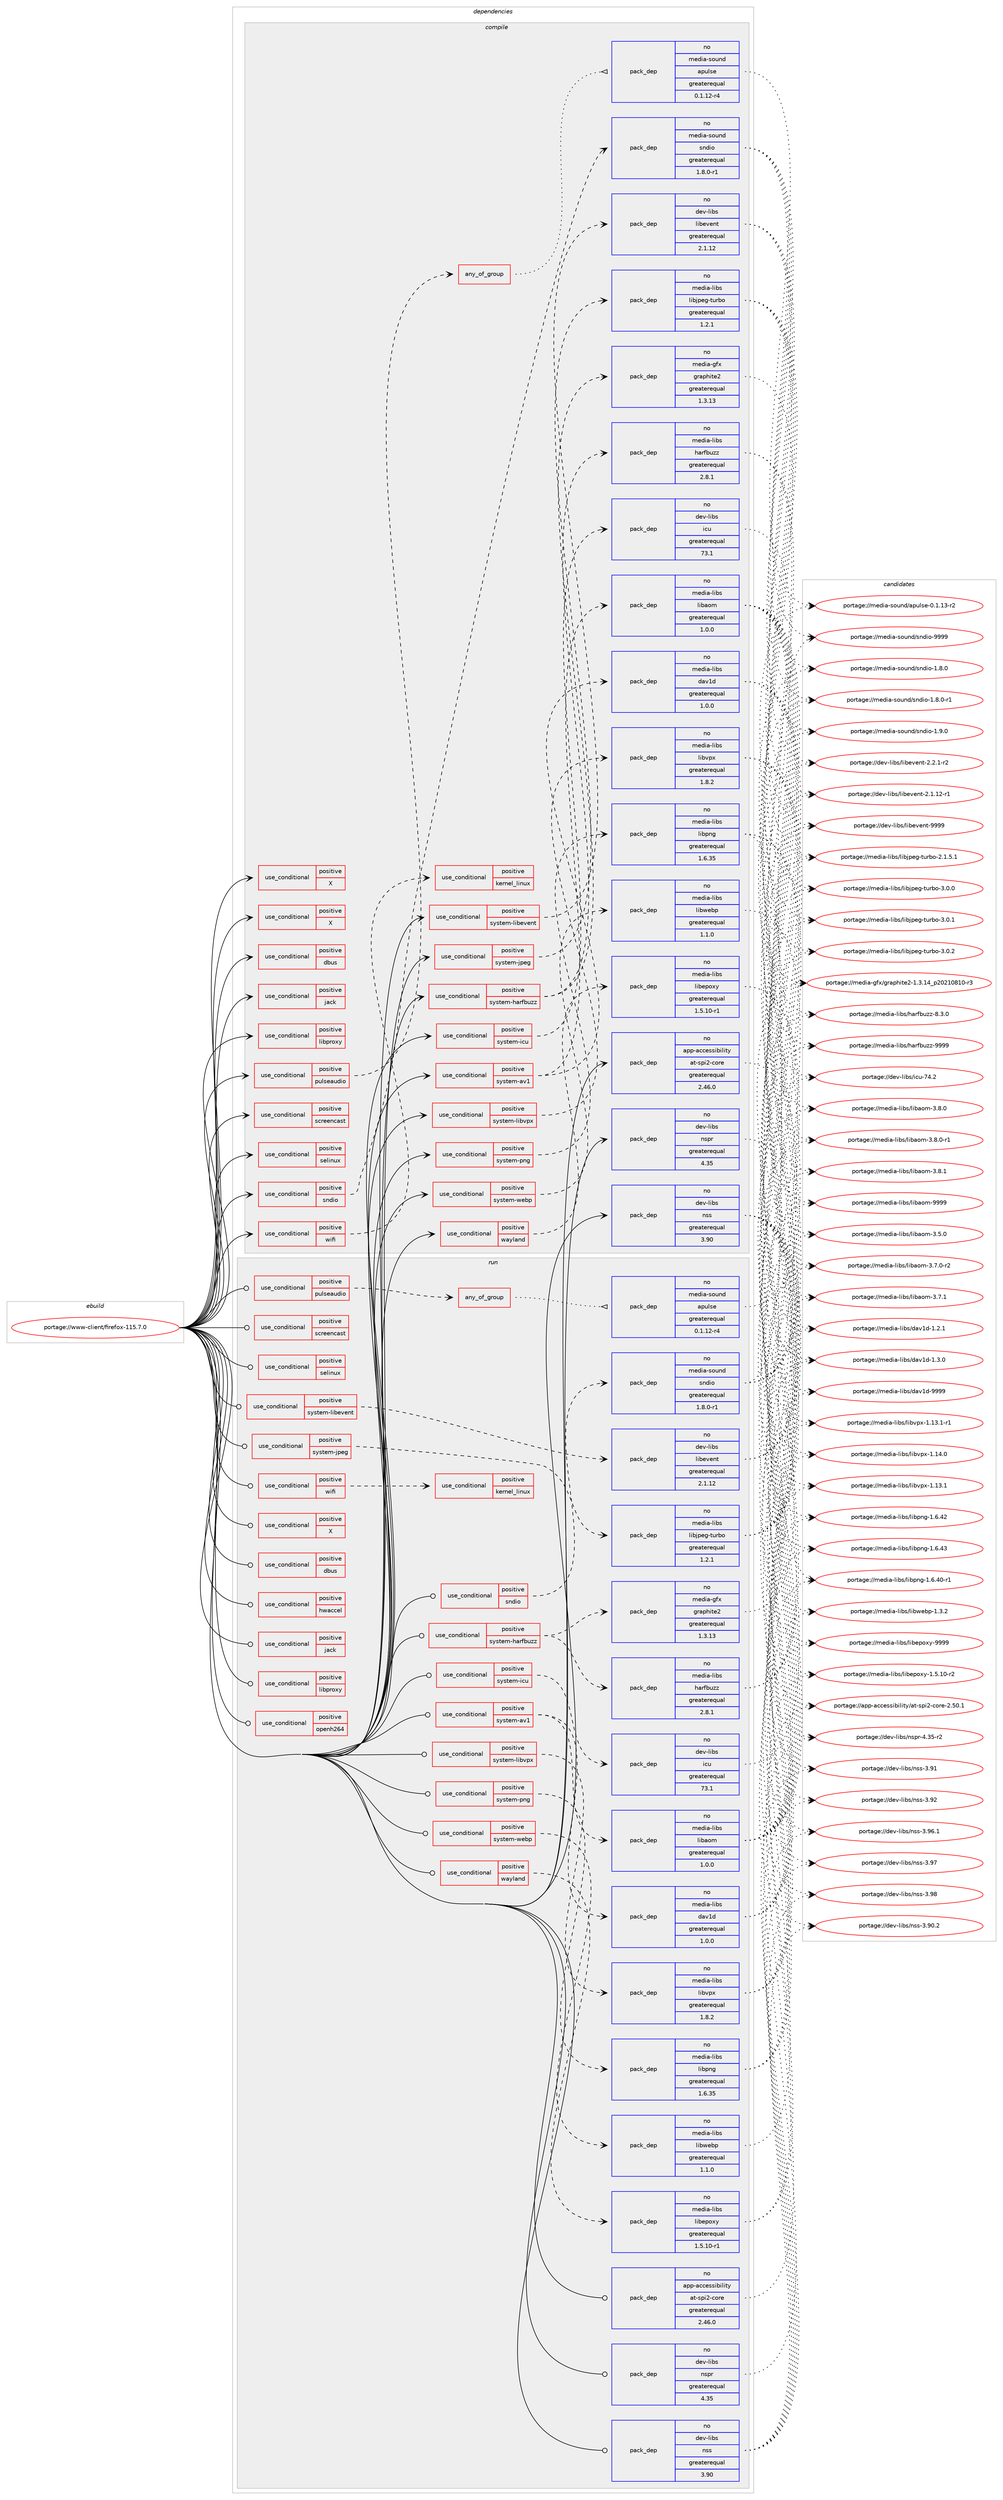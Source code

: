 digraph prolog {

# *************
# Graph options
# *************

newrank=true;
concentrate=true;
compound=true;
graph [rankdir=LR,fontname=Helvetica,fontsize=10,ranksep=1.5];#, ranksep=2.5, nodesep=0.2];
edge  [arrowhead=vee];
node  [fontname=Helvetica,fontsize=10];

# **********
# The ebuild
# **********

subgraph cluster_leftcol {
color=gray;
rank=same;
label=<<i>ebuild</i>>;
id [label="portage://www-client/firefox-115.7.0", color=red, width=4, href="../www-client/firefox-115.7.0.svg"];
}

# ****************
# The dependencies
# ****************

subgraph cluster_midcol {
color=gray;
label=<<i>dependencies</i>>;
subgraph cluster_compile {
fillcolor="#eeeeee";
style=filled;
label=<<i>compile</i>>;
subgraph cond12270 {
dependency17700 [label=<<TABLE BORDER="0" CELLBORDER="1" CELLSPACING="0" CELLPADDING="4"><TR><TD ROWSPAN="3" CELLPADDING="10">use_conditional</TD></TR><TR><TD>positive</TD></TR><TR><TD>X</TD></TR></TABLE>>, shape=none, color=red];
# *** BEGIN UNKNOWN DEPENDENCY TYPE (TODO) ***
# dependency17700 -> package_dependency(portage://www-client/firefox-115.7.0,install,no,virtual,opengl,none,[,,],[],[])
# *** END UNKNOWN DEPENDENCY TYPE (TODO) ***

# *** BEGIN UNKNOWN DEPENDENCY TYPE (TODO) ***
# dependency17700 -> package_dependency(portage://www-client/firefox-115.7.0,install,no,x11-libs,cairo,none,[,,],[],[use(enable(X),none)])
# *** END UNKNOWN DEPENDENCY TYPE (TODO) ***

# *** BEGIN UNKNOWN DEPENDENCY TYPE (TODO) ***
# dependency17700 -> package_dependency(portage://www-client/firefox-115.7.0,install,no,x11-libs,gtk+,none,[,,],[slot(3)],[use(enable(X),none)])
# *** END UNKNOWN DEPENDENCY TYPE (TODO) ***

# *** BEGIN UNKNOWN DEPENDENCY TYPE (TODO) ***
# dependency17700 -> package_dependency(portage://www-client/firefox-115.7.0,install,no,x11-libs,libX11,none,[,,],[],[])
# *** END UNKNOWN DEPENDENCY TYPE (TODO) ***

# *** BEGIN UNKNOWN DEPENDENCY TYPE (TODO) ***
# dependency17700 -> package_dependency(portage://www-client/firefox-115.7.0,install,no,x11-libs,libXcomposite,none,[,,],[],[])
# *** END UNKNOWN DEPENDENCY TYPE (TODO) ***

# *** BEGIN UNKNOWN DEPENDENCY TYPE (TODO) ***
# dependency17700 -> package_dependency(portage://www-client/firefox-115.7.0,install,no,x11-libs,libXdamage,none,[,,],[],[])
# *** END UNKNOWN DEPENDENCY TYPE (TODO) ***

# *** BEGIN UNKNOWN DEPENDENCY TYPE (TODO) ***
# dependency17700 -> package_dependency(portage://www-client/firefox-115.7.0,install,no,x11-libs,libXext,none,[,,],[],[])
# *** END UNKNOWN DEPENDENCY TYPE (TODO) ***

# *** BEGIN UNKNOWN DEPENDENCY TYPE (TODO) ***
# dependency17700 -> package_dependency(portage://www-client/firefox-115.7.0,install,no,x11-libs,libXfixes,none,[,,],[],[])
# *** END UNKNOWN DEPENDENCY TYPE (TODO) ***

# *** BEGIN UNKNOWN DEPENDENCY TYPE (TODO) ***
# dependency17700 -> package_dependency(portage://www-client/firefox-115.7.0,install,no,x11-libs,libxkbcommon,none,[,,],[],[use(enable(X),none)])
# *** END UNKNOWN DEPENDENCY TYPE (TODO) ***

# *** BEGIN UNKNOWN DEPENDENCY TYPE (TODO) ***
# dependency17700 -> package_dependency(portage://www-client/firefox-115.7.0,install,no,x11-libs,libXrandr,none,[,,],[],[])
# *** END UNKNOWN DEPENDENCY TYPE (TODO) ***

# *** BEGIN UNKNOWN DEPENDENCY TYPE (TODO) ***
# dependency17700 -> package_dependency(portage://www-client/firefox-115.7.0,install,no,x11-libs,libXtst,none,[,,],[],[])
# *** END UNKNOWN DEPENDENCY TYPE (TODO) ***

# *** BEGIN UNKNOWN DEPENDENCY TYPE (TODO) ***
# dependency17700 -> package_dependency(portage://www-client/firefox-115.7.0,install,no,x11-libs,libxcb,none,[,,],any_same_slot,[])
# *** END UNKNOWN DEPENDENCY TYPE (TODO) ***

}
id:e -> dependency17700:w [weight=20,style="solid",arrowhead="vee"];
subgraph cond12271 {
dependency17701 [label=<<TABLE BORDER="0" CELLBORDER="1" CELLSPACING="0" CELLPADDING="4"><TR><TD ROWSPAN="3" CELLPADDING="10">use_conditional</TD></TR><TR><TD>positive</TD></TR><TR><TD>X</TD></TR></TABLE>>, shape=none, color=red];
# *** BEGIN UNKNOWN DEPENDENCY TYPE (TODO) ***
# dependency17701 -> package_dependency(portage://www-client/firefox-115.7.0,install,no,x11-base,xorg-proto,none,[,,],[],[])
# *** END UNKNOWN DEPENDENCY TYPE (TODO) ***

# *** BEGIN UNKNOWN DEPENDENCY TYPE (TODO) ***
# dependency17701 -> package_dependency(portage://www-client/firefox-115.7.0,install,no,x11-libs,libICE,none,[,,],[],[])
# *** END UNKNOWN DEPENDENCY TYPE (TODO) ***

# *** BEGIN UNKNOWN DEPENDENCY TYPE (TODO) ***
# dependency17701 -> package_dependency(portage://www-client/firefox-115.7.0,install,no,x11-libs,libSM,none,[,,],[],[])
# *** END UNKNOWN DEPENDENCY TYPE (TODO) ***

}
id:e -> dependency17701:w [weight=20,style="solid",arrowhead="vee"];
subgraph cond12272 {
dependency17702 [label=<<TABLE BORDER="0" CELLBORDER="1" CELLSPACING="0" CELLPADDING="4"><TR><TD ROWSPAN="3" CELLPADDING="10">use_conditional</TD></TR><TR><TD>positive</TD></TR><TR><TD>dbus</TD></TR></TABLE>>, shape=none, color=red];
# *** BEGIN UNKNOWN DEPENDENCY TYPE (TODO) ***
# dependency17702 -> package_dependency(portage://www-client/firefox-115.7.0,install,no,dev-libs,dbus-glib,none,[,,],[],[])
# *** END UNKNOWN DEPENDENCY TYPE (TODO) ***

# *** BEGIN UNKNOWN DEPENDENCY TYPE (TODO) ***
# dependency17702 -> package_dependency(portage://www-client/firefox-115.7.0,install,no,sys-apps,dbus,none,[,,],[],[])
# *** END UNKNOWN DEPENDENCY TYPE (TODO) ***

}
id:e -> dependency17702:w [weight=20,style="solid",arrowhead="vee"];
subgraph cond12273 {
dependency17703 [label=<<TABLE BORDER="0" CELLBORDER="1" CELLSPACING="0" CELLPADDING="4"><TR><TD ROWSPAN="3" CELLPADDING="10">use_conditional</TD></TR><TR><TD>positive</TD></TR><TR><TD>jack</TD></TR></TABLE>>, shape=none, color=red];
# *** BEGIN UNKNOWN DEPENDENCY TYPE (TODO) ***
# dependency17703 -> package_dependency(portage://www-client/firefox-115.7.0,install,no,virtual,jack,none,[,,],[],[])
# *** END UNKNOWN DEPENDENCY TYPE (TODO) ***

}
id:e -> dependency17703:w [weight=20,style="solid",arrowhead="vee"];
subgraph cond12274 {
dependency17704 [label=<<TABLE BORDER="0" CELLBORDER="1" CELLSPACING="0" CELLPADDING="4"><TR><TD ROWSPAN="3" CELLPADDING="10">use_conditional</TD></TR><TR><TD>positive</TD></TR><TR><TD>libproxy</TD></TR></TABLE>>, shape=none, color=red];
# *** BEGIN UNKNOWN DEPENDENCY TYPE (TODO) ***
# dependency17704 -> package_dependency(portage://www-client/firefox-115.7.0,install,no,net-libs,libproxy,none,[,,],[],[])
# *** END UNKNOWN DEPENDENCY TYPE (TODO) ***

}
id:e -> dependency17704:w [weight=20,style="solid",arrowhead="vee"];
subgraph cond12275 {
dependency17705 [label=<<TABLE BORDER="0" CELLBORDER="1" CELLSPACING="0" CELLPADDING="4"><TR><TD ROWSPAN="3" CELLPADDING="10">use_conditional</TD></TR><TR><TD>positive</TD></TR><TR><TD>pulseaudio</TD></TR></TABLE>>, shape=none, color=red];
subgraph any228 {
dependency17706 [label=<<TABLE BORDER="0" CELLBORDER="1" CELLSPACING="0" CELLPADDING="4"><TR><TD CELLPADDING="10">any_of_group</TD></TR></TABLE>>, shape=none, color=red];# *** BEGIN UNKNOWN DEPENDENCY TYPE (TODO) ***
# dependency17706 -> package_dependency(portage://www-client/firefox-115.7.0,install,no,media-libs,libpulse,none,[,,],[],[])
# *** END UNKNOWN DEPENDENCY TYPE (TODO) ***

subgraph pack5195 {
dependency17707 [label=<<TABLE BORDER="0" CELLBORDER="1" CELLSPACING="0" CELLPADDING="4" WIDTH="220"><TR><TD ROWSPAN="6" CELLPADDING="30">pack_dep</TD></TR><TR><TD WIDTH="110">no</TD></TR><TR><TD>media-sound</TD></TR><TR><TD>apulse</TD></TR><TR><TD>greaterequal</TD></TR><TR><TD>0.1.12-r4</TD></TR></TABLE>>, shape=none, color=blue];
}
dependency17706:e -> dependency17707:w [weight=20,style="dotted",arrowhead="oinv"];
}
dependency17705:e -> dependency17706:w [weight=20,style="dashed",arrowhead="vee"];
}
id:e -> dependency17705:w [weight=20,style="solid",arrowhead="vee"];
subgraph cond12276 {
dependency17708 [label=<<TABLE BORDER="0" CELLBORDER="1" CELLSPACING="0" CELLPADDING="4"><TR><TD ROWSPAN="3" CELLPADDING="10">use_conditional</TD></TR><TR><TD>positive</TD></TR><TR><TD>screencast</TD></TR></TABLE>>, shape=none, color=red];
# *** BEGIN UNKNOWN DEPENDENCY TYPE (TODO) ***
# dependency17708 -> package_dependency(portage://www-client/firefox-115.7.0,install,no,media-video,pipewire,none,[,,],any_same_slot,[])
# *** END UNKNOWN DEPENDENCY TYPE (TODO) ***

}
id:e -> dependency17708:w [weight=20,style="solid",arrowhead="vee"];
subgraph cond12277 {
dependency17709 [label=<<TABLE BORDER="0" CELLBORDER="1" CELLSPACING="0" CELLPADDING="4"><TR><TD ROWSPAN="3" CELLPADDING="10">use_conditional</TD></TR><TR><TD>positive</TD></TR><TR><TD>selinux</TD></TR></TABLE>>, shape=none, color=red];
# *** BEGIN UNKNOWN DEPENDENCY TYPE (TODO) ***
# dependency17709 -> package_dependency(portage://www-client/firefox-115.7.0,install,no,sec-policy,selinux-mozilla,none,[,,],[],[])
# *** END UNKNOWN DEPENDENCY TYPE (TODO) ***

}
id:e -> dependency17709:w [weight=20,style="solid",arrowhead="vee"];
subgraph cond12278 {
dependency17710 [label=<<TABLE BORDER="0" CELLBORDER="1" CELLSPACING="0" CELLPADDING="4"><TR><TD ROWSPAN="3" CELLPADDING="10">use_conditional</TD></TR><TR><TD>positive</TD></TR><TR><TD>sndio</TD></TR></TABLE>>, shape=none, color=red];
subgraph pack5196 {
dependency17711 [label=<<TABLE BORDER="0" CELLBORDER="1" CELLSPACING="0" CELLPADDING="4" WIDTH="220"><TR><TD ROWSPAN="6" CELLPADDING="30">pack_dep</TD></TR><TR><TD WIDTH="110">no</TD></TR><TR><TD>media-sound</TD></TR><TR><TD>sndio</TD></TR><TR><TD>greaterequal</TD></TR><TR><TD>1.8.0-r1</TD></TR></TABLE>>, shape=none, color=blue];
}
dependency17710:e -> dependency17711:w [weight=20,style="dashed",arrowhead="vee"];
}
id:e -> dependency17710:w [weight=20,style="solid",arrowhead="vee"];
subgraph cond12279 {
dependency17712 [label=<<TABLE BORDER="0" CELLBORDER="1" CELLSPACING="0" CELLPADDING="4"><TR><TD ROWSPAN="3" CELLPADDING="10">use_conditional</TD></TR><TR><TD>positive</TD></TR><TR><TD>system-av1</TD></TR></TABLE>>, shape=none, color=red];
subgraph pack5197 {
dependency17713 [label=<<TABLE BORDER="0" CELLBORDER="1" CELLSPACING="0" CELLPADDING="4" WIDTH="220"><TR><TD ROWSPAN="6" CELLPADDING="30">pack_dep</TD></TR><TR><TD WIDTH="110">no</TD></TR><TR><TD>media-libs</TD></TR><TR><TD>dav1d</TD></TR><TR><TD>greaterequal</TD></TR><TR><TD>1.0.0</TD></TR></TABLE>>, shape=none, color=blue];
}
dependency17712:e -> dependency17713:w [weight=20,style="dashed",arrowhead="vee"];
subgraph pack5198 {
dependency17714 [label=<<TABLE BORDER="0" CELLBORDER="1" CELLSPACING="0" CELLPADDING="4" WIDTH="220"><TR><TD ROWSPAN="6" CELLPADDING="30">pack_dep</TD></TR><TR><TD WIDTH="110">no</TD></TR><TR><TD>media-libs</TD></TR><TR><TD>libaom</TD></TR><TR><TD>greaterequal</TD></TR><TR><TD>1.0.0</TD></TR></TABLE>>, shape=none, color=blue];
}
dependency17712:e -> dependency17714:w [weight=20,style="dashed",arrowhead="vee"];
}
id:e -> dependency17712:w [weight=20,style="solid",arrowhead="vee"];
subgraph cond12280 {
dependency17715 [label=<<TABLE BORDER="0" CELLBORDER="1" CELLSPACING="0" CELLPADDING="4"><TR><TD ROWSPAN="3" CELLPADDING="10">use_conditional</TD></TR><TR><TD>positive</TD></TR><TR><TD>system-harfbuzz</TD></TR></TABLE>>, shape=none, color=red];
subgraph pack5199 {
dependency17716 [label=<<TABLE BORDER="0" CELLBORDER="1" CELLSPACING="0" CELLPADDING="4" WIDTH="220"><TR><TD ROWSPAN="6" CELLPADDING="30">pack_dep</TD></TR><TR><TD WIDTH="110">no</TD></TR><TR><TD>media-gfx</TD></TR><TR><TD>graphite2</TD></TR><TR><TD>greaterequal</TD></TR><TR><TD>1.3.13</TD></TR></TABLE>>, shape=none, color=blue];
}
dependency17715:e -> dependency17716:w [weight=20,style="dashed",arrowhead="vee"];
subgraph pack5200 {
dependency17717 [label=<<TABLE BORDER="0" CELLBORDER="1" CELLSPACING="0" CELLPADDING="4" WIDTH="220"><TR><TD ROWSPAN="6" CELLPADDING="30">pack_dep</TD></TR><TR><TD WIDTH="110">no</TD></TR><TR><TD>media-libs</TD></TR><TR><TD>harfbuzz</TD></TR><TR><TD>greaterequal</TD></TR><TR><TD>2.8.1</TD></TR></TABLE>>, shape=none, color=blue];
}
dependency17715:e -> dependency17717:w [weight=20,style="dashed",arrowhead="vee"];
}
id:e -> dependency17715:w [weight=20,style="solid",arrowhead="vee"];
subgraph cond12281 {
dependency17718 [label=<<TABLE BORDER="0" CELLBORDER="1" CELLSPACING="0" CELLPADDING="4"><TR><TD ROWSPAN="3" CELLPADDING="10">use_conditional</TD></TR><TR><TD>positive</TD></TR><TR><TD>system-icu</TD></TR></TABLE>>, shape=none, color=red];
subgraph pack5201 {
dependency17719 [label=<<TABLE BORDER="0" CELLBORDER="1" CELLSPACING="0" CELLPADDING="4" WIDTH="220"><TR><TD ROWSPAN="6" CELLPADDING="30">pack_dep</TD></TR><TR><TD WIDTH="110">no</TD></TR><TR><TD>dev-libs</TD></TR><TR><TD>icu</TD></TR><TR><TD>greaterequal</TD></TR><TR><TD>73.1</TD></TR></TABLE>>, shape=none, color=blue];
}
dependency17718:e -> dependency17719:w [weight=20,style="dashed",arrowhead="vee"];
}
id:e -> dependency17718:w [weight=20,style="solid",arrowhead="vee"];
subgraph cond12282 {
dependency17720 [label=<<TABLE BORDER="0" CELLBORDER="1" CELLSPACING="0" CELLPADDING="4"><TR><TD ROWSPAN="3" CELLPADDING="10">use_conditional</TD></TR><TR><TD>positive</TD></TR><TR><TD>system-jpeg</TD></TR></TABLE>>, shape=none, color=red];
subgraph pack5202 {
dependency17721 [label=<<TABLE BORDER="0" CELLBORDER="1" CELLSPACING="0" CELLPADDING="4" WIDTH="220"><TR><TD ROWSPAN="6" CELLPADDING="30">pack_dep</TD></TR><TR><TD WIDTH="110">no</TD></TR><TR><TD>media-libs</TD></TR><TR><TD>libjpeg-turbo</TD></TR><TR><TD>greaterequal</TD></TR><TR><TD>1.2.1</TD></TR></TABLE>>, shape=none, color=blue];
}
dependency17720:e -> dependency17721:w [weight=20,style="dashed",arrowhead="vee"];
}
id:e -> dependency17720:w [weight=20,style="solid",arrowhead="vee"];
subgraph cond12283 {
dependency17722 [label=<<TABLE BORDER="0" CELLBORDER="1" CELLSPACING="0" CELLPADDING="4"><TR><TD ROWSPAN="3" CELLPADDING="10">use_conditional</TD></TR><TR><TD>positive</TD></TR><TR><TD>system-libevent</TD></TR></TABLE>>, shape=none, color=red];
subgraph pack5203 {
dependency17723 [label=<<TABLE BORDER="0" CELLBORDER="1" CELLSPACING="0" CELLPADDING="4" WIDTH="220"><TR><TD ROWSPAN="6" CELLPADDING="30">pack_dep</TD></TR><TR><TD WIDTH="110">no</TD></TR><TR><TD>dev-libs</TD></TR><TR><TD>libevent</TD></TR><TR><TD>greaterequal</TD></TR><TR><TD>2.1.12</TD></TR></TABLE>>, shape=none, color=blue];
}
dependency17722:e -> dependency17723:w [weight=20,style="dashed",arrowhead="vee"];
}
id:e -> dependency17722:w [weight=20,style="solid",arrowhead="vee"];
subgraph cond12284 {
dependency17724 [label=<<TABLE BORDER="0" CELLBORDER="1" CELLSPACING="0" CELLPADDING="4"><TR><TD ROWSPAN="3" CELLPADDING="10">use_conditional</TD></TR><TR><TD>positive</TD></TR><TR><TD>system-libvpx</TD></TR></TABLE>>, shape=none, color=red];
subgraph pack5204 {
dependency17725 [label=<<TABLE BORDER="0" CELLBORDER="1" CELLSPACING="0" CELLPADDING="4" WIDTH="220"><TR><TD ROWSPAN="6" CELLPADDING="30">pack_dep</TD></TR><TR><TD WIDTH="110">no</TD></TR><TR><TD>media-libs</TD></TR><TR><TD>libvpx</TD></TR><TR><TD>greaterequal</TD></TR><TR><TD>1.8.2</TD></TR></TABLE>>, shape=none, color=blue];
}
dependency17724:e -> dependency17725:w [weight=20,style="dashed",arrowhead="vee"];
}
id:e -> dependency17724:w [weight=20,style="solid",arrowhead="vee"];
subgraph cond12285 {
dependency17726 [label=<<TABLE BORDER="0" CELLBORDER="1" CELLSPACING="0" CELLPADDING="4"><TR><TD ROWSPAN="3" CELLPADDING="10">use_conditional</TD></TR><TR><TD>positive</TD></TR><TR><TD>system-png</TD></TR></TABLE>>, shape=none, color=red];
subgraph pack5205 {
dependency17727 [label=<<TABLE BORDER="0" CELLBORDER="1" CELLSPACING="0" CELLPADDING="4" WIDTH="220"><TR><TD ROWSPAN="6" CELLPADDING="30">pack_dep</TD></TR><TR><TD WIDTH="110">no</TD></TR><TR><TD>media-libs</TD></TR><TR><TD>libpng</TD></TR><TR><TD>greaterequal</TD></TR><TR><TD>1.6.35</TD></TR></TABLE>>, shape=none, color=blue];
}
dependency17726:e -> dependency17727:w [weight=20,style="dashed",arrowhead="vee"];
}
id:e -> dependency17726:w [weight=20,style="solid",arrowhead="vee"];
subgraph cond12286 {
dependency17728 [label=<<TABLE BORDER="0" CELLBORDER="1" CELLSPACING="0" CELLPADDING="4"><TR><TD ROWSPAN="3" CELLPADDING="10">use_conditional</TD></TR><TR><TD>positive</TD></TR><TR><TD>system-webp</TD></TR></TABLE>>, shape=none, color=red];
subgraph pack5206 {
dependency17729 [label=<<TABLE BORDER="0" CELLBORDER="1" CELLSPACING="0" CELLPADDING="4" WIDTH="220"><TR><TD ROWSPAN="6" CELLPADDING="30">pack_dep</TD></TR><TR><TD WIDTH="110">no</TD></TR><TR><TD>media-libs</TD></TR><TR><TD>libwebp</TD></TR><TR><TD>greaterequal</TD></TR><TR><TD>1.1.0</TD></TR></TABLE>>, shape=none, color=blue];
}
dependency17728:e -> dependency17729:w [weight=20,style="dashed",arrowhead="vee"];
}
id:e -> dependency17728:w [weight=20,style="solid",arrowhead="vee"];
subgraph cond12287 {
dependency17730 [label=<<TABLE BORDER="0" CELLBORDER="1" CELLSPACING="0" CELLPADDING="4"><TR><TD ROWSPAN="3" CELLPADDING="10">use_conditional</TD></TR><TR><TD>positive</TD></TR><TR><TD>wayland</TD></TR></TABLE>>, shape=none, color=red];
subgraph pack5207 {
dependency17731 [label=<<TABLE BORDER="0" CELLBORDER="1" CELLSPACING="0" CELLPADDING="4" WIDTH="220"><TR><TD ROWSPAN="6" CELLPADDING="30">pack_dep</TD></TR><TR><TD WIDTH="110">no</TD></TR><TR><TD>media-libs</TD></TR><TR><TD>libepoxy</TD></TR><TR><TD>greaterequal</TD></TR><TR><TD>1.5.10-r1</TD></TR></TABLE>>, shape=none, color=blue];
}
dependency17730:e -> dependency17731:w [weight=20,style="dashed",arrowhead="vee"];
# *** BEGIN UNKNOWN DEPENDENCY TYPE (TODO) ***
# dependency17730 -> package_dependency(portage://www-client/firefox-115.7.0,install,no,x11-libs,gtk+,none,[,,],[slot(3)],[use(enable(wayland),none)])
# *** END UNKNOWN DEPENDENCY TYPE (TODO) ***

# *** BEGIN UNKNOWN DEPENDENCY TYPE (TODO) ***
# dependency17730 -> package_dependency(portage://www-client/firefox-115.7.0,install,no,x11-libs,libxkbcommon,none,[,,],[],[use(enable(wayland),none)])
# *** END UNKNOWN DEPENDENCY TYPE (TODO) ***

}
id:e -> dependency17730:w [weight=20,style="solid",arrowhead="vee"];
subgraph cond12288 {
dependency17732 [label=<<TABLE BORDER="0" CELLBORDER="1" CELLSPACING="0" CELLPADDING="4"><TR><TD ROWSPAN="3" CELLPADDING="10">use_conditional</TD></TR><TR><TD>positive</TD></TR><TR><TD>wifi</TD></TR></TABLE>>, shape=none, color=red];
subgraph cond12289 {
dependency17733 [label=<<TABLE BORDER="0" CELLBORDER="1" CELLSPACING="0" CELLPADDING="4"><TR><TD ROWSPAN="3" CELLPADDING="10">use_conditional</TD></TR><TR><TD>positive</TD></TR><TR><TD>kernel_linux</TD></TR></TABLE>>, shape=none, color=red];
# *** BEGIN UNKNOWN DEPENDENCY TYPE (TODO) ***
# dependency17733 -> package_dependency(portage://www-client/firefox-115.7.0,install,no,dev-libs,dbus-glib,none,[,,],[],[])
# *** END UNKNOWN DEPENDENCY TYPE (TODO) ***

# *** BEGIN UNKNOWN DEPENDENCY TYPE (TODO) ***
# dependency17733 -> package_dependency(portage://www-client/firefox-115.7.0,install,no,net-misc,networkmanager,none,[,,],[],[])
# *** END UNKNOWN DEPENDENCY TYPE (TODO) ***

# *** BEGIN UNKNOWN DEPENDENCY TYPE (TODO) ***
# dependency17733 -> package_dependency(portage://www-client/firefox-115.7.0,install,no,sys-apps,dbus,none,[,,],[],[])
# *** END UNKNOWN DEPENDENCY TYPE (TODO) ***

}
dependency17732:e -> dependency17733:w [weight=20,style="dashed",arrowhead="vee"];
}
id:e -> dependency17732:w [weight=20,style="solid",arrowhead="vee"];
subgraph pack5208 {
dependency17734 [label=<<TABLE BORDER="0" CELLBORDER="1" CELLSPACING="0" CELLPADDING="4" WIDTH="220"><TR><TD ROWSPAN="6" CELLPADDING="30">pack_dep</TD></TR><TR><TD WIDTH="110">no</TD></TR><TR><TD>app-accessibility</TD></TR><TR><TD>at-spi2-core</TD></TR><TR><TD>greaterequal</TD></TR><TR><TD>2.46.0</TD></TR></TABLE>>, shape=none, color=blue];
}
id:e -> dependency17734:w [weight=20,style="solid",arrowhead="vee"];
# *** BEGIN UNKNOWN DEPENDENCY TYPE (TODO) ***
# id -> package_dependency(portage://www-client/firefox-115.7.0,install,no,dev-libs,expat,none,[,,],[],[])
# *** END UNKNOWN DEPENDENCY TYPE (TODO) ***

# *** BEGIN UNKNOWN DEPENDENCY TYPE (TODO) ***
# id -> package_dependency(portage://www-client/firefox-115.7.0,install,no,dev-libs,glib,none,[,,],[slot(2)],[])
# *** END UNKNOWN DEPENDENCY TYPE (TODO) ***

# *** BEGIN UNKNOWN DEPENDENCY TYPE (TODO) ***
# id -> package_dependency(portage://www-client/firefox-115.7.0,install,no,dev-libs,libffi,none,[,,],any_same_slot,[])
# *** END UNKNOWN DEPENDENCY TYPE (TODO) ***

subgraph pack5209 {
dependency17735 [label=<<TABLE BORDER="0" CELLBORDER="1" CELLSPACING="0" CELLPADDING="4" WIDTH="220"><TR><TD ROWSPAN="6" CELLPADDING="30">pack_dep</TD></TR><TR><TD WIDTH="110">no</TD></TR><TR><TD>dev-libs</TD></TR><TR><TD>nspr</TD></TR><TR><TD>greaterequal</TD></TR><TR><TD>4.35</TD></TR></TABLE>>, shape=none, color=blue];
}
id:e -> dependency17735:w [weight=20,style="solid",arrowhead="vee"];
subgraph pack5210 {
dependency17736 [label=<<TABLE BORDER="0" CELLBORDER="1" CELLSPACING="0" CELLPADDING="4" WIDTH="220"><TR><TD ROWSPAN="6" CELLPADDING="30">pack_dep</TD></TR><TR><TD WIDTH="110">no</TD></TR><TR><TD>dev-libs</TD></TR><TR><TD>nss</TD></TR><TR><TD>greaterequal</TD></TR><TR><TD>3.90</TD></TR></TABLE>>, shape=none, color=blue];
}
id:e -> dependency17736:w [weight=20,style="solid",arrowhead="vee"];
# *** BEGIN UNKNOWN DEPENDENCY TYPE (TODO) ***
# id -> package_dependency(portage://www-client/firefox-115.7.0,install,no,media-libs,alsa-lib,none,[,,],[],[])
# *** END UNKNOWN DEPENDENCY TYPE (TODO) ***

# *** BEGIN UNKNOWN DEPENDENCY TYPE (TODO) ***
# id -> package_dependency(portage://www-client/firefox-115.7.0,install,no,media-libs,fontconfig,none,[,,],[],[])
# *** END UNKNOWN DEPENDENCY TYPE (TODO) ***

# *** BEGIN UNKNOWN DEPENDENCY TYPE (TODO) ***
# id -> package_dependency(portage://www-client/firefox-115.7.0,install,no,media-libs,freetype,none,[,,],[],[])
# *** END UNKNOWN DEPENDENCY TYPE (TODO) ***

# *** BEGIN UNKNOWN DEPENDENCY TYPE (TODO) ***
# id -> package_dependency(portage://www-client/firefox-115.7.0,install,no,media-libs,mesa,none,[,,],[],[])
# *** END UNKNOWN DEPENDENCY TYPE (TODO) ***

# *** BEGIN UNKNOWN DEPENDENCY TYPE (TODO) ***
# id -> package_dependency(portage://www-client/firefox-115.7.0,install,no,media-video,ffmpeg,none,[,,],[],[])
# *** END UNKNOWN DEPENDENCY TYPE (TODO) ***

# *** BEGIN UNKNOWN DEPENDENCY TYPE (TODO) ***
# id -> package_dependency(portage://www-client/firefox-115.7.0,install,no,sys-libs,zlib,none,[,,],[],[])
# *** END UNKNOWN DEPENDENCY TYPE (TODO) ***

# *** BEGIN UNKNOWN DEPENDENCY TYPE (TODO) ***
# id -> package_dependency(portage://www-client/firefox-115.7.0,install,no,virtual,freedesktop-icon-theme,none,[,,],[],[])
# *** END UNKNOWN DEPENDENCY TYPE (TODO) ***

# *** BEGIN UNKNOWN DEPENDENCY TYPE (TODO) ***
# id -> package_dependency(portage://www-client/firefox-115.7.0,install,no,x11-libs,cairo,none,[,,],[],[])
# *** END UNKNOWN DEPENDENCY TYPE (TODO) ***

# *** BEGIN UNKNOWN DEPENDENCY TYPE (TODO) ***
# id -> package_dependency(portage://www-client/firefox-115.7.0,install,no,x11-libs,gdk-pixbuf,none,[,,],[],[])
# *** END UNKNOWN DEPENDENCY TYPE (TODO) ***

# *** BEGIN UNKNOWN DEPENDENCY TYPE (TODO) ***
# id -> package_dependency(portage://www-client/firefox-115.7.0,install,no,x11-libs,pango,none,[,,],[],[])
# *** END UNKNOWN DEPENDENCY TYPE (TODO) ***

# *** BEGIN UNKNOWN DEPENDENCY TYPE (TODO) ***
# id -> package_dependency(portage://www-client/firefox-115.7.0,install,no,x11-libs,pixman,none,[,,],[],[])
# *** END UNKNOWN DEPENDENCY TYPE (TODO) ***

# *** BEGIN UNKNOWN DEPENDENCY TYPE (TODO) ***
# id -> package_dependency(portage://www-client/firefox-115.7.0,install,strong,sys-devel,llvm,none,[,,],[slot(0)],[])
# *** END UNKNOWN DEPENDENCY TYPE (TODO) ***

# *** BEGIN UNKNOWN DEPENDENCY TYPE (TODO) ***
# id -> package_dependency(portage://www-client/firefox-115.7.0,install,weak,www-client,firefox,none,[,,],[slot(0)],[])
# *** END UNKNOWN DEPENDENCY TYPE (TODO) ***

# *** BEGIN UNKNOWN DEPENDENCY TYPE (TODO) ***
# id -> package_dependency(portage://www-client/firefox-115.7.0,install,weak,www-client,firefox,none,[,,],[slot(rapid)],[])
# *** END UNKNOWN DEPENDENCY TYPE (TODO) ***

}
subgraph cluster_compileandrun {
fillcolor="#eeeeee";
style=filled;
label=<<i>compile and run</i>>;
}
subgraph cluster_run {
fillcolor="#eeeeee";
style=filled;
label=<<i>run</i>>;
subgraph cond12290 {
dependency17737 [label=<<TABLE BORDER="0" CELLBORDER="1" CELLSPACING="0" CELLPADDING="4"><TR><TD ROWSPAN="3" CELLPADDING="10">use_conditional</TD></TR><TR><TD>positive</TD></TR><TR><TD>X</TD></TR></TABLE>>, shape=none, color=red];
# *** BEGIN UNKNOWN DEPENDENCY TYPE (TODO) ***
# dependency17737 -> package_dependency(portage://www-client/firefox-115.7.0,run,no,virtual,opengl,none,[,,],[],[])
# *** END UNKNOWN DEPENDENCY TYPE (TODO) ***

# *** BEGIN UNKNOWN DEPENDENCY TYPE (TODO) ***
# dependency17737 -> package_dependency(portage://www-client/firefox-115.7.0,run,no,x11-libs,cairo,none,[,,],[],[use(enable(X),none)])
# *** END UNKNOWN DEPENDENCY TYPE (TODO) ***

# *** BEGIN UNKNOWN DEPENDENCY TYPE (TODO) ***
# dependency17737 -> package_dependency(portage://www-client/firefox-115.7.0,run,no,x11-libs,gtk+,none,[,,],[slot(3)],[use(enable(X),none)])
# *** END UNKNOWN DEPENDENCY TYPE (TODO) ***

# *** BEGIN UNKNOWN DEPENDENCY TYPE (TODO) ***
# dependency17737 -> package_dependency(portage://www-client/firefox-115.7.0,run,no,x11-libs,libX11,none,[,,],[],[])
# *** END UNKNOWN DEPENDENCY TYPE (TODO) ***

# *** BEGIN UNKNOWN DEPENDENCY TYPE (TODO) ***
# dependency17737 -> package_dependency(portage://www-client/firefox-115.7.0,run,no,x11-libs,libXcomposite,none,[,,],[],[])
# *** END UNKNOWN DEPENDENCY TYPE (TODO) ***

# *** BEGIN UNKNOWN DEPENDENCY TYPE (TODO) ***
# dependency17737 -> package_dependency(portage://www-client/firefox-115.7.0,run,no,x11-libs,libXdamage,none,[,,],[],[])
# *** END UNKNOWN DEPENDENCY TYPE (TODO) ***

# *** BEGIN UNKNOWN DEPENDENCY TYPE (TODO) ***
# dependency17737 -> package_dependency(portage://www-client/firefox-115.7.0,run,no,x11-libs,libXext,none,[,,],[],[])
# *** END UNKNOWN DEPENDENCY TYPE (TODO) ***

# *** BEGIN UNKNOWN DEPENDENCY TYPE (TODO) ***
# dependency17737 -> package_dependency(portage://www-client/firefox-115.7.0,run,no,x11-libs,libXfixes,none,[,,],[],[])
# *** END UNKNOWN DEPENDENCY TYPE (TODO) ***

# *** BEGIN UNKNOWN DEPENDENCY TYPE (TODO) ***
# dependency17737 -> package_dependency(portage://www-client/firefox-115.7.0,run,no,x11-libs,libxkbcommon,none,[,,],[],[use(enable(X),none)])
# *** END UNKNOWN DEPENDENCY TYPE (TODO) ***

# *** BEGIN UNKNOWN DEPENDENCY TYPE (TODO) ***
# dependency17737 -> package_dependency(portage://www-client/firefox-115.7.0,run,no,x11-libs,libXrandr,none,[,,],[],[])
# *** END UNKNOWN DEPENDENCY TYPE (TODO) ***

# *** BEGIN UNKNOWN DEPENDENCY TYPE (TODO) ***
# dependency17737 -> package_dependency(portage://www-client/firefox-115.7.0,run,no,x11-libs,libXtst,none,[,,],[],[])
# *** END UNKNOWN DEPENDENCY TYPE (TODO) ***

# *** BEGIN UNKNOWN DEPENDENCY TYPE (TODO) ***
# dependency17737 -> package_dependency(portage://www-client/firefox-115.7.0,run,no,x11-libs,libxcb,none,[,,],any_same_slot,[])
# *** END UNKNOWN DEPENDENCY TYPE (TODO) ***

}
id:e -> dependency17737:w [weight=20,style="solid",arrowhead="odot"];
subgraph cond12291 {
dependency17738 [label=<<TABLE BORDER="0" CELLBORDER="1" CELLSPACING="0" CELLPADDING="4"><TR><TD ROWSPAN="3" CELLPADDING="10">use_conditional</TD></TR><TR><TD>positive</TD></TR><TR><TD>dbus</TD></TR></TABLE>>, shape=none, color=red];
# *** BEGIN UNKNOWN DEPENDENCY TYPE (TODO) ***
# dependency17738 -> package_dependency(portage://www-client/firefox-115.7.0,run,no,dev-libs,dbus-glib,none,[,,],[],[])
# *** END UNKNOWN DEPENDENCY TYPE (TODO) ***

# *** BEGIN UNKNOWN DEPENDENCY TYPE (TODO) ***
# dependency17738 -> package_dependency(portage://www-client/firefox-115.7.0,run,no,sys-apps,dbus,none,[,,],[],[])
# *** END UNKNOWN DEPENDENCY TYPE (TODO) ***

}
id:e -> dependency17738:w [weight=20,style="solid",arrowhead="odot"];
subgraph cond12292 {
dependency17739 [label=<<TABLE BORDER="0" CELLBORDER="1" CELLSPACING="0" CELLPADDING="4"><TR><TD ROWSPAN="3" CELLPADDING="10">use_conditional</TD></TR><TR><TD>positive</TD></TR><TR><TD>hwaccel</TD></TR></TABLE>>, shape=none, color=red];
# *** BEGIN UNKNOWN DEPENDENCY TYPE (TODO) ***
# dependency17739 -> package_dependency(portage://www-client/firefox-115.7.0,run,no,media-video,libva-utils,none,[,,],[],[])
# *** END UNKNOWN DEPENDENCY TYPE (TODO) ***

# *** BEGIN UNKNOWN DEPENDENCY TYPE (TODO) ***
# dependency17739 -> package_dependency(portage://www-client/firefox-115.7.0,run,no,sys-apps,pciutils,none,[,,],[],[])
# *** END UNKNOWN DEPENDENCY TYPE (TODO) ***

}
id:e -> dependency17739:w [weight=20,style="solid",arrowhead="odot"];
subgraph cond12293 {
dependency17740 [label=<<TABLE BORDER="0" CELLBORDER="1" CELLSPACING="0" CELLPADDING="4"><TR><TD ROWSPAN="3" CELLPADDING="10">use_conditional</TD></TR><TR><TD>positive</TD></TR><TR><TD>jack</TD></TR></TABLE>>, shape=none, color=red];
# *** BEGIN UNKNOWN DEPENDENCY TYPE (TODO) ***
# dependency17740 -> package_dependency(portage://www-client/firefox-115.7.0,run,no,virtual,jack,none,[,,],[],[])
# *** END UNKNOWN DEPENDENCY TYPE (TODO) ***

}
id:e -> dependency17740:w [weight=20,style="solid",arrowhead="odot"];
subgraph cond12294 {
dependency17741 [label=<<TABLE BORDER="0" CELLBORDER="1" CELLSPACING="0" CELLPADDING="4"><TR><TD ROWSPAN="3" CELLPADDING="10">use_conditional</TD></TR><TR><TD>positive</TD></TR><TR><TD>libproxy</TD></TR></TABLE>>, shape=none, color=red];
# *** BEGIN UNKNOWN DEPENDENCY TYPE (TODO) ***
# dependency17741 -> package_dependency(portage://www-client/firefox-115.7.0,run,no,net-libs,libproxy,none,[,,],[],[])
# *** END UNKNOWN DEPENDENCY TYPE (TODO) ***

}
id:e -> dependency17741:w [weight=20,style="solid",arrowhead="odot"];
subgraph cond12295 {
dependency17742 [label=<<TABLE BORDER="0" CELLBORDER="1" CELLSPACING="0" CELLPADDING="4"><TR><TD ROWSPAN="3" CELLPADDING="10">use_conditional</TD></TR><TR><TD>positive</TD></TR><TR><TD>openh264</TD></TR></TABLE>>, shape=none, color=red];
# *** BEGIN UNKNOWN DEPENDENCY TYPE (TODO) ***
# dependency17742 -> package_dependency(portage://www-client/firefox-115.7.0,run,no,media-libs,openh264,none,[,,],any_different_slot,[use(enable(plugin),none)])
# *** END UNKNOWN DEPENDENCY TYPE (TODO) ***

}
id:e -> dependency17742:w [weight=20,style="solid",arrowhead="odot"];
subgraph cond12296 {
dependency17743 [label=<<TABLE BORDER="0" CELLBORDER="1" CELLSPACING="0" CELLPADDING="4"><TR><TD ROWSPAN="3" CELLPADDING="10">use_conditional</TD></TR><TR><TD>positive</TD></TR><TR><TD>pulseaudio</TD></TR></TABLE>>, shape=none, color=red];
subgraph any229 {
dependency17744 [label=<<TABLE BORDER="0" CELLBORDER="1" CELLSPACING="0" CELLPADDING="4"><TR><TD CELLPADDING="10">any_of_group</TD></TR></TABLE>>, shape=none, color=red];# *** BEGIN UNKNOWN DEPENDENCY TYPE (TODO) ***
# dependency17744 -> package_dependency(portage://www-client/firefox-115.7.0,run,no,media-libs,libpulse,none,[,,],[],[])
# *** END UNKNOWN DEPENDENCY TYPE (TODO) ***

subgraph pack5211 {
dependency17745 [label=<<TABLE BORDER="0" CELLBORDER="1" CELLSPACING="0" CELLPADDING="4" WIDTH="220"><TR><TD ROWSPAN="6" CELLPADDING="30">pack_dep</TD></TR><TR><TD WIDTH="110">no</TD></TR><TR><TD>media-sound</TD></TR><TR><TD>apulse</TD></TR><TR><TD>greaterequal</TD></TR><TR><TD>0.1.12-r4</TD></TR></TABLE>>, shape=none, color=blue];
}
dependency17744:e -> dependency17745:w [weight=20,style="dotted",arrowhead="oinv"];
}
dependency17743:e -> dependency17744:w [weight=20,style="dashed",arrowhead="vee"];
}
id:e -> dependency17743:w [weight=20,style="solid",arrowhead="odot"];
subgraph cond12297 {
dependency17746 [label=<<TABLE BORDER="0" CELLBORDER="1" CELLSPACING="0" CELLPADDING="4"><TR><TD ROWSPAN="3" CELLPADDING="10">use_conditional</TD></TR><TR><TD>positive</TD></TR><TR><TD>screencast</TD></TR></TABLE>>, shape=none, color=red];
# *** BEGIN UNKNOWN DEPENDENCY TYPE (TODO) ***
# dependency17746 -> package_dependency(portage://www-client/firefox-115.7.0,run,no,media-video,pipewire,none,[,,],any_same_slot,[])
# *** END UNKNOWN DEPENDENCY TYPE (TODO) ***

}
id:e -> dependency17746:w [weight=20,style="solid",arrowhead="odot"];
subgraph cond12298 {
dependency17747 [label=<<TABLE BORDER="0" CELLBORDER="1" CELLSPACING="0" CELLPADDING="4"><TR><TD ROWSPAN="3" CELLPADDING="10">use_conditional</TD></TR><TR><TD>positive</TD></TR><TR><TD>selinux</TD></TR></TABLE>>, shape=none, color=red];
# *** BEGIN UNKNOWN DEPENDENCY TYPE (TODO) ***
# dependency17747 -> package_dependency(portage://www-client/firefox-115.7.0,run,no,sec-policy,selinux-mozilla,none,[,,],[],[])
# *** END UNKNOWN DEPENDENCY TYPE (TODO) ***

}
id:e -> dependency17747:w [weight=20,style="solid",arrowhead="odot"];
subgraph cond12299 {
dependency17748 [label=<<TABLE BORDER="0" CELLBORDER="1" CELLSPACING="0" CELLPADDING="4"><TR><TD ROWSPAN="3" CELLPADDING="10">use_conditional</TD></TR><TR><TD>positive</TD></TR><TR><TD>sndio</TD></TR></TABLE>>, shape=none, color=red];
subgraph pack5212 {
dependency17749 [label=<<TABLE BORDER="0" CELLBORDER="1" CELLSPACING="0" CELLPADDING="4" WIDTH="220"><TR><TD ROWSPAN="6" CELLPADDING="30">pack_dep</TD></TR><TR><TD WIDTH="110">no</TD></TR><TR><TD>media-sound</TD></TR><TR><TD>sndio</TD></TR><TR><TD>greaterequal</TD></TR><TR><TD>1.8.0-r1</TD></TR></TABLE>>, shape=none, color=blue];
}
dependency17748:e -> dependency17749:w [weight=20,style="dashed",arrowhead="vee"];
}
id:e -> dependency17748:w [weight=20,style="solid",arrowhead="odot"];
subgraph cond12300 {
dependency17750 [label=<<TABLE BORDER="0" CELLBORDER="1" CELLSPACING="0" CELLPADDING="4"><TR><TD ROWSPAN="3" CELLPADDING="10">use_conditional</TD></TR><TR><TD>positive</TD></TR><TR><TD>system-av1</TD></TR></TABLE>>, shape=none, color=red];
subgraph pack5213 {
dependency17751 [label=<<TABLE BORDER="0" CELLBORDER="1" CELLSPACING="0" CELLPADDING="4" WIDTH="220"><TR><TD ROWSPAN="6" CELLPADDING="30">pack_dep</TD></TR><TR><TD WIDTH="110">no</TD></TR><TR><TD>media-libs</TD></TR><TR><TD>dav1d</TD></TR><TR><TD>greaterequal</TD></TR><TR><TD>1.0.0</TD></TR></TABLE>>, shape=none, color=blue];
}
dependency17750:e -> dependency17751:w [weight=20,style="dashed",arrowhead="vee"];
subgraph pack5214 {
dependency17752 [label=<<TABLE BORDER="0" CELLBORDER="1" CELLSPACING="0" CELLPADDING="4" WIDTH="220"><TR><TD ROWSPAN="6" CELLPADDING="30">pack_dep</TD></TR><TR><TD WIDTH="110">no</TD></TR><TR><TD>media-libs</TD></TR><TR><TD>libaom</TD></TR><TR><TD>greaterequal</TD></TR><TR><TD>1.0.0</TD></TR></TABLE>>, shape=none, color=blue];
}
dependency17750:e -> dependency17752:w [weight=20,style="dashed",arrowhead="vee"];
}
id:e -> dependency17750:w [weight=20,style="solid",arrowhead="odot"];
subgraph cond12301 {
dependency17753 [label=<<TABLE BORDER="0" CELLBORDER="1" CELLSPACING="0" CELLPADDING="4"><TR><TD ROWSPAN="3" CELLPADDING="10">use_conditional</TD></TR><TR><TD>positive</TD></TR><TR><TD>system-harfbuzz</TD></TR></TABLE>>, shape=none, color=red];
subgraph pack5215 {
dependency17754 [label=<<TABLE BORDER="0" CELLBORDER="1" CELLSPACING="0" CELLPADDING="4" WIDTH="220"><TR><TD ROWSPAN="6" CELLPADDING="30">pack_dep</TD></TR><TR><TD WIDTH="110">no</TD></TR><TR><TD>media-gfx</TD></TR><TR><TD>graphite2</TD></TR><TR><TD>greaterequal</TD></TR><TR><TD>1.3.13</TD></TR></TABLE>>, shape=none, color=blue];
}
dependency17753:e -> dependency17754:w [weight=20,style="dashed",arrowhead="vee"];
subgraph pack5216 {
dependency17755 [label=<<TABLE BORDER="0" CELLBORDER="1" CELLSPACING="0" CELLPADDING="4" WIDTH="220"><TR><TD ROWSPAN="6" CELLPADDING="30">pack_dep</TD></TR><TR><TD WIDTH="110">no</TD></TR><TR><TD>media-libs</TD></TR><TR><TD>harfbuzz</TD></TR><TR><TD>greaterequal</TD></TR><TR><TD>2.8.1</TD></TR></TABLE>>, shape=none, color=blue];
}
dependency17753:e -> dependency17755:w [weight=20,style="dashed",arrowhead="vee"];
}
id:e -> dependency17753:w [weight=20,style="solid",arrowhead="odot"];
subgraph cond12302 {
dependency17756 [label=<<TABLE BORDER="0" CELLBORDER="1" CELLSPACING="0" CELLPADDING="4"><TR><TD ROWSPAN="3" CELLPADDING="10">use_conditional</TD></TR><TR><TD>positive</TD></TR><TR><TD>system-icu</TD></TR></TABLE>>, shape=none, color=red];
subgraph pack5217 {
dependency17757 [label=<<TABLE BORDER="0" CELLBORDER="1" CELLSPACING="0" CELLPADDING="4" WIDTH="220"><TR><TD ROWSPAN="6" CELLPADDING="30">pack_dep</TD></TR><TR><TD WIDTH="110">no</TD></TR><TR><TD>dev-libs</TD></TR><TR><TD>icu</TD></TR><TR><TD>greaterequal</TD></TR><TR><TD>73.1</TD></TR></TABLE>>, shape=none, color=blue];
}
dependency17756:e -> dependency17757:w [weight=20,style="dashed",arrowhead="vee"];
}
id:e -> dependency17756:w [weight=20,style="solid",arrowhead="odot"];
subgraph cond12303 {
dependency17758 [label=<<TABLE BORDER="0" CELLBORDER="1" CELLSPACING="0" CELLPADDING="4"><TR><TD ROWSPAN="3" CELLPADDING="10">use_conditional</TD></TR><TR><TD>positive</TD></TR><TR><TD>system-jpeg</TD></TR></TABLE>>, shape=none, color=red];
subgraph pack5218 {
dependency17759 [label=<<TABLE BORDER="0" CELLBORDER="1" CELLSPACING="0" CELLPADDING="4" WIDTH="220"><TR><TD ROWSPAN="6" CELLPADDING="30">pack_dep</TD></TR><TR><TD WIDTH="110">no</TD></TR><TR><TD>media-libs</TD></TR><TR><TD>libjpeg-turbo</TD></TR><TR><TD>greaterequal</TD></TR><TR><TD>1.2.1</TD></TR></TABLE>>, shape=none, color=blue];
}
dependency17758:e -> dependency17759:w [weight=20,style="dashed",arrowhead="vee"];
}
id:e -> dependency17758:w [weight=20,style="solid",arrowhead="odot"];
subgraph cond12304 {
dependency17760 [label=<<TABLE BORDER="0" CELLBORDER="1" CELLSPACING="0" CELLPADDING="4"><TR><TD ROWSPAN="3" CELLPADDING="10">use_conditional</TD></TR><TR><TD>positive</TD></TR><TR><TD>system-libevent</TD></TR></TABLE>>, shape=none, color=red];
subgraph pack5219 {
dependency17761 [label=<<TABLE BORDER="0" CELLBORDER="1" CELLSPACING="0" CELLPADDING="4" WIDTH="220"><TR><TD ROWSPAN="6" CELLPADDING="30">pack_dep</TD></TR><TR><TD WIDTH="110">no</TD></TR><TR><TD>dev-libs</TD></TR><TR><TD>libevent</TD></TR><TR><TD>greaterequal</TD></TR><TR><TD>2.1.12</TD></TR></TABLE>>, shape=none, color=blue];
}
dependency17760:e -> dependency17761:w [weight=20,style="dashed",arrowhead="vee"];
}
id:e -> dependency17760:w [weight=20,style="solid",arrowhead="odot"];
subgraph cond12305 {
dependency17762 [label=<<TABLE BORDER="0" CELLBORDER="1" CELLSPACING="0" CELLPADDING="4"><TR><TD ROWSPAN="3" CELLPADDING="10">use_conditional</TD></TR><TR><TD>positive</TD></TR><TR><TD>system-libvpx</TD></TR></TABLE>>, shape=none, color=red];
subgraph pack5220 {
dependency17763 [label=<<TABLE BORDER="0" CELLBORDER="1" CELLSPACING="0" CELLPADDING="4" WIDTH="220"><TR><TD ROWSPAN="6" CELLPADDING="30">pack_dep</TD></TR><TR><TD WIDTH="110">no</TD></TR><TR><TD>media-libs</TD></TR><TR><TD>libvpx</TD></TR><TR><TD>greaterequal</TD></TR><TR><TD>1.8.2</TD></TR></TABLE>>, shape=none, color=blue];
}
dependency17762:e -> dependency17763:w [weight=20,style="dashed",arrowhead="vee"];
}
id:e -> dependency17762:w [weight=20,style="solid",arrowhead="odot"];
subgraph cond12306 {
dependency17764 [label=<<TABLE BORDER="0" CELLBORDER="1" CELLSPACING="0" CELLPADDING="4"><TR><TD ROWSPAN="3" CELLPADDING="10">use_conditional</TD></TR><TR><TD>positive</TD></TR><TR><TD>system-png</TD></TR></TABLE>>, shape=none, color=red];
subgraph pack5221 {
dependency17765 [label=<<TABLE BORDER="0" CELLBORDER="1" CELLSPACING="0" CELLPADDING="4" WIDTH="220"><TR><TD ROWSPAN="6" CELLPADDING="30">pack_dep</TD></TR><TR><TD WIDTH="110">no</TD></TR><TR><TD>media-libs</TD></TR><TR><TD>libpng</TD></TR><TR><TD>greaterequal</TD></TR><TR><TD>1.6.35</TD></TR></TABLE>>, shape=none, color=blue];
}
dependency17764:e -> dependency17765:w [weight=20,style="dashed",arrowhead="vee"];
}
id:e -> dependency17764:w [weight=20,style="solid",arrowhead="odot"];
subgraph cond12307 {
dependency17766 [label=<<TABLE BORDER="0" CELLBORDER="1" CELLSPACING="0" CELLPADDING="4"><TR><TD ROWSPAN="3" CELLPADDING="10">use_conditional</TD></TR><TR><TD>positive</TD></TR><TR><TD>system-webp</TD></TR></TABLE>>, shape=none, color=red];
subgraph pack5222 {
dependency17767 [label=<<TABLE BORDER="0" CELLBORDER="1" CELLSPACING="0" CELLPADDING="4" WIDTH="220"><TR><TD ROWSPAN="6" CELLPADDING="30">pack_dep</TD></TR><TR><TD WIDTH="110">no</TD></TR><TR><TD>media-libs</TD></TR><TR><TD>libwebp</TD></TR><TR><TD>greaterequal</TD></TR><TR><TD>1.1.0</TD></TR></TABLE>>, shape=none, color=blue];
}
dependency17766:e -> dependency17767:w [weight=20,style="dashed",arrowhead="vee"];
}
id:e -> dependency17766:w [weight=20,style="solid",arrowhead="odot"];
subgraph cond12308 {
dependency17768 [label=<<TABLE BORDER="0" CELLBORDER="1" CELLSPACING="0" CELLPADDING="4"><TR><TD ROWSPAN="3" CELLPADDING="10">use_conditional</TD></TR><TR><TD>positive</TD></TR><TR><TD>wayland</TD></TR></TABLE>>, shape=none, color=red];
subgraph pack5223 {
dependency17769 [label=<<TABLE BORDER="0" CELLBORDER="1" CELLSPACING="0" CELLPADDING="4" WIDTH="220"><TR><TD ROWSPAN="6" CELLPADDING="30">pack_dep</TD></TR><TR><TD WIDTH="110">no</TD></TR><TR><TD>media-libs</TD></TR><TR><TD>libepoxy</TD></TR><TR><TD>greaterequal</TD></TR><TR><TD>1.5.10-r1</TD></TR></TABLE>>, shape=none, color=blue];
}
dependency17768:e -> dependency17769:w [weight=20,style="dashed",arrowhead="vee"];
# *** BEGIN UNKNOWN DEPENDENCY TYPE (TODO) ***
# dependency17768 -> package_dependency(portage://www-client/firefox-115.7.0,run,no,x11-libs,gtk+,none,[,,],[slot(3)],[use(enable(wayland),none)])
# *** END UNKNOWN DEPENDENCY TYPE (TODO) ***

# *** BEGIN UNKNOWN DEPENDENCY TYPE (TODO) ***
# dependency17768 -> package_dependency(portage://www-client/firefox-115.7.0,run,no,x11-libs,libxkbcommon,none,[,,],[],[use(enable(wayland),none)])
# *** END UNKNOWN DEPENDENCY TYPE (TODO) ***

}
id:e -> dependency17768:w [weight=20,style="solid",arrowhead="odot"];
subgraph cond12309 {
dependency17770 [label=<<TABLE BORDER="0" CELLBORDER="1" CELLSPACING="0" CELLPADDING="4"><TR><TD ROWSPAN="3" CELLPADDING="10">use_conditional</TD></TR><TR><TD>positive</TD></TR><TR><TD>wifi</TD></TR></TABLE>>, shape=none, color=red];
subgraph cond12310 {
dependency17771 [label=<<TABLE BORDER="0" CELLBORDER="1" CELLSPACING="0" CELLPADDING="4"><TR><TD ROWSPAN="3" CELLPADDING="10">use_conditional</TD></TR><TR><TD>positive</TD></TR><TR><TD>kernel_linux</TD></TR></TABLE>>, shape=none, color=red];
# *** BEGIN UNKNOWN DEPENDENCY TYPE (TODO) ***
# dependency17771 -> package_dependency(portage://www-client/firefox-115.7.0,run,no,dev-libs,dbus-glib,none,[,,],[],[])
# *** END UNKNOWN DEPENDENCY TYPE (TODO) ***

# *** BEGIN UNKNOWN DEPENDENCY TYPE (TODO) ***
# dependency17771 -> package_dependency(portage://www-client/firefox-115.7.0,run,no,net-misc,networkmanager,none,[,,],[],[])
# *** END UNKNOWN DEPENDENCY TYPE (TODO) ***

# *** BEGIN UNKNOWN DEPENDENCY TYPE (TODO) ***
# dependency17771 -> package_dependency(portage://www-client/firefox-115.7.0,run,no,sys-apps,dbus,none,[,,],[],[])
# *** END UNKNOWN DEPENDENCY TYPE (TODO) ***

}
dependency17770:e -> dependency17771:w [weight=20,style="dashed",arrowhead="vee"];
}
id:e -> dependency17770:w [weight=20,style="solid",arrowhead="odot"];
subgraph pack5224 {
dependency17772 [label=<<TABLE BORDER="0" CELLBORDER="1" CELLSPACING="0" CELLPADDING="4" WIDTH="220"><TR><TD ROWSPAN="6" CELLPADDING="30">pack_dep</TD></TR><TR><TD WIDTH="110">no</TD></TR><TR><TD>app-accessibility</TD></TR><TR><TD>at-spi2-core</TD></TR><TR><TD>greaterequal</TD></TR><TR><TD>2.46.0</TD></TR></TABLE>>, shape=none, color=blue];
}
id:e -> dependency17772:w [weight=20,style="solid",arrowhead="odot"];
# *** BEGIN UNKNOWN DEPENDENCY TYPE (TODO) ***
# id -> package_dependency(portage://www-client/firefox-115.7.0,run,no,dev-libs,expat,none,[,,],[],[])
# *** END UNKNOWN DEPENDENCY TYPE (TODO) ***

# *** BEGIN UNKNOWN DEPENDENCY TYPE (TODO) ***
# id -> package_dependency(portage://www-client/firefox-115.7.0,run,no,dev-libs,glib,none,[,,],[slot(2)],[])
# *** END UNKNOWN DEPENDENCY TYPE (TODO) ***

# *** BEGIN UNKNOWN DEPENDENCY TYPE (TODO) ***
# id -> package_dependency(portage://www-client/firefox-115.7.0,run,no,dev-libs,libffi,none,[,,],any_same_slot,[])
# *** END UNKNOWN DEPENDENCY TYPE (TODO) ***

subgraph pack5225 {
dependency17773 [label=<<TABLE BORDER="0" CELLBORDER="1" CELLSPACING="0" CELLPADDING="4" WIDTH="220"><TR><TD ROWSPAN="6" CELLPADDING="30">pack_dep</TD></TR><TR><TD WIDTH="110">no</TD></TR><TR><TD>dev-libs</TD></TR><TR><TD>nspr</TD></TR><TR><TD>greaterequal</TD></TR><TR><TD>4.35</TD></TR></TABLE>>, shape=none, color=blue];
}
id:e -> dependency17773:w [weight=20,style="solid",arrowhead="odot"];
subgraph pack5226 {
dependency17774 [label=<<TABLE BORDER="0" CELLBORDER="1" CELLSPACING="0" CELLPADDING="4" WIDTH="220"><TR><TD ROWSPAN="6" CELLPADDING="30">pack_dep</TD></TR><TR><TD WIDTH="110">no</TD></TR><TR><TD>dev-libs</TD></TR><TR><TD>nss</TD></TR><TR><TD>greaterequal</TD></TR><TR><TD>3.90</TD></TR></TABLE>>, shape=none, color=blue];
}
id:e -> dependency17774:w [weight=20,style="solid",arrowhead="odot"];
# *** BEGIN UNKNOWN DEPENDENCY TYPE (TODO) ***
# id -> package_dependency(portage://www-client/firefox-115.7.0,run,no,media-libs,alsa-lib,none,[,,],[],[])
# *** END UNKNOWN DEPENDENCY TYPE (TODO) ***

# *** BEGIN UNKNOWN DEPENDENCY TYPE (TODO) ***
# id -> package_dependency(portage://www-client/firefox-115.7.0,run,no,media-libs,fontconfig,none,[,,],[],[])
# *** END UNKNOWN DEPENDENCY TYPE (TODO) ***

# *** BEGIN UNKNOWN DEPENDENCY TYPE (TODO) ***
# id -> package_dependency(portage://www-client/firefox-115.7.0,run,no,media-libs,freetype,none,[,,],[],[])
# *** END UNKNOWN DEPENDENCY TYPE (TODO) ***

# *** BEGIN UNKNOWN DEPENDENCY TYPE (TODO) ***
# id -> package_dependency(portage://www-client/firefox-115.7.0,run,no,media-libs,mesa,none,[,,],[],[])
# *** END UNKNOWN DEPENDENCY TYPE (TODO) ***

# *** BEGIN UNKNOWN DEPENDENCY TYPE (TODO) ***
# id -> package_dependency(portage://www-client/firefox-115.7.0,run,no,media-video,ffmpeg,none,[,,],[],[])
# *** END UNKNOWN DEPENDENCY TYPE (TODO) ***

# *** BEGIN UNKNOWN DEPENDENCY TYPE (TODO) ***
# id -> package_dependency(portage://www-client/firefox-115.7.0,run,no,sys-libs,zlib,none,[,,],[],[])
# *** END UNKNOWN DEPENDENCY TYPE (TODO) ***

# *** BEGIN UNKNOWN DEPENDENCY TYPE (TODO) ***
# id -> package_dependency(portage://www-client/firefox-115.7.0,run,no,virtual,freedesktop-icon-theme,none,[,,],[],[])
# *** END UNKNOWN DEPENDENCY TYPE (TODO) ***

# *** BEGIN UNKNOWN DEPENDENCY TYPE (TODO) ***
# id -> package_dependency(portage://www-client/firefox-115.7.0,run,no,x11-libs,cairo,none,[,,],[],[])
# *** END UNKNOWN DEPENDENCY TYPE (TODO) ***

# *** BEGIN UNKNOWN DEPENDENCY TYPE (TODO) ***
# id -> package_dependency(portage://www-client/firefox-115.7.0,run,no,x11-libs,gdk-pixbuf,none,[,,],[],[])
# *** END UNKNOWN DEPENDENCY TYPE (TODO) ***

# *** BEGIN UNKNOWN DEPENDENCY TYPE (TODO) ***
# id -> package_dependency(portage://www-client/firefox-115.7.0,run,no,x11-libs,pango,none,[,,],[],[])
# *** END UNKNOWN DEPENDENCY TYPE (TODO) ***

# *** BEGIN UNKNOWN DEPENDENCY TYPE (TODO) ***
# id -> package_dependency(portage://www-client/firefox-115.7.0,run,no,x11-libs,pixman,none,[,,],[],[])
# *** END UNKNOWN DEPENDENCY TYPE (TODO) ***

# *** BEGIN UNKNOWN DEPENDENCY TYPE (TODO) ***
# id -> package_dependency(portage://www-client/firefox-115.7.0,run,weak,www-client,firefox,none,[,,],[slot(0)],[])
# *** END UNKNOWN DEPENDENCY TYPE (TODO) ***

# *** BEGIN UNKNOWN DEPENDENCY TYPE (TODO) ***
# id -> package_dependency(portage://www-client/firefox-115.7.0,run,weak,www-client,firefox,none,[,,],[slot(rapid)],[])
# *** END UNKNOWN DEPENDENCY TYPE (TODO) ***

}
}

# **************
# The candidates
# **************

subgraph cluster_choices {
rank=same;
color=gray;
label=<<i>candidates</i>>;

subgraph choice5195 {
color=black;
nodesep=1;
choice10910110010597451151111171101004797112117108115101454846494649514511450 [label="portage://media-sound/apulse-0.1.13-r2", color=red, width=4,href="../media-sound/apulse-0.1.13-r2.svg"];
dependency17707:e -> choice10910110010597451151111171101004797112117108115101454846494649514511450:w [style=dotted,weight="100"];
}
subgraph choice5196 {
color=black;
nodesep=1;
choice109101100105974511511111711010047115110100105111454946564648 [label="portage://media-sound/sndio-1.8.0", color=red, width=4,href="../media-sound/sndio-1.8.0.svg"];
choice1091011001059745115111117110100471151101001051114549465646484511449 [label="portage://media-sound/sndio-1.8.0-r1", color=red, width=4,href="../media-sound/sndio-1.8.0-r1.svg"];
choice109101100105974511511111711010047115110100105111454946574648 [label="portage://media-sound/sndio-1.9.0", color=red, width=4,href="../media-sound/sndio-1.9.0.svg"];
choice1091011001059745115111117110100471151101001051114557575757 [label="portage://media-sound/sndio-9999", color=red, width=4,href="../media-sound/sndio-9999.svg"];
dependency17711:e -> choice109101100105974511511111711010047115110100105111454946564648:w [style=dotted,weight="100"];
dependency17711:e -> choice1091011001059745115111117110100471151101001051114549465646484511449:w [style=dotted,weight="100"];
dependency17711:e -> choice109101100105974511511111711010047115110100105111454946574648:w [style=dotted,weight="100"];
dependency17711:e -> choice1091011001059745115111117110100471151101001051114557575757:w [style=dotted,weight="100"];
}
subgraph choice5197 {
color=black;
nodesep=1;
choice109101100105974510810598115471009711849100454946504649 [label="portage://media-libs/dav1d-1.2.1", color=red, width=4,href="../media-libs/dav1d-1.2.1.svg"];
choice109101100105974510810598115471009711849100454946514648 [label="portage://media-libs/dav1d-1.3.0", color=red, width=4,href="../media-libs/dav1d-1.3.0.svg"];
choice1091011001059745108105981154710097118491004557575757 [label="portage://media-libs/dav1d-9999", color=red, width=4,href="../media-libs/dav1d-9999.svg"];
dependency17713:e -> choice109101100105974510810598115471009711849100454946504649:w [style=dotted,weight="100"];
dependency17713:e -> choice109101100105974510810598115471009711849100454946514648:w [style=dotted,weight="100"];
dependency17713:e -> choice1091011001059745108105981154710097118491004557575757:w [style=dotted,weight="100"];
}
subgraph choice5198 {
color=black;
nodesep=1;
choice109101100105974510810598115471081059897111109455146534648 [label="portage://media-libs/libaom-3.5.0", color=red, width=4,href="../media-libs/libaom-3.5.0.svg"];
choice1091011001059745108105981154710810598971111094551465546484511450 [label="portage://media-libs/libaom-3.7.0-r2", color=red, width=4,href="../media-libs/libaom-3.7.0-r2.svg"];
choice109101100105974510810598115471081059897111109455146554649 [label="portage://media-libs/libaom-3.7.1", color=red, width=4,href="../media-libs/libaom-3.7.1.svg"];
choice109101100105974510810598115471081059897111109455146564648 [label="portage://media-libs/libaom-3.8.0", color=red, width=4,href="../media-libs/libaom-3.8.0.svg"];
choice1091011001059745108105981154710810598971111094551465646484511449 [label="portage://media-libs/libaom-3.8.0-r1", color=red, width=4,href="../media-libs/libaom-3.8.0-r1.svg"];
choice109101100105974510810598115471081059897111109455146564649 [label="portage://media-libs/libaom-3.8.1", color=red, width=4,href="../media-libs/libaom-3.8.1.svg"];
choice1091011001059745108105981154710810598971111094557575757 [label="portage://media-libs/libaom-9999", color=red, width=4,href="../media-libs/libaom-9999.svg"];
dependency17714:e -> choice109101100105974510810598115471081059897111109455146534648:w [style=dotted,weight="100"];
dependency17714:e -> choice1091011001059745108105981154710810598971111094551465546484511450:w [style=dotted,weight="100"];
dependency17714:e -> choice109101100105974510810598115471081059897111109455146554649:w [style=dotted,weight="100"];
dependency17714:e -> choice109101100105974510810598115471081059897111109455146564648:w [style=dotted,weight="100"];
dependency17714:e -> choice1091011001059745108105981154710810598971111094551465646484511449:w [style=dotted,weight="100"];
dependency17714:e -> choice109101100105974510810598115471081059897111109455146564649:w [style=dotted,weight="100"];
dependency17714:e -> choice1091011001059745108105981154710810598971111094557575757:w [style=dotted,weight="100"];
}
subgraph choice5199 {
color=black;
nodesep=1;
choice1091011001059745103102120471031149711210410511610150454946514649529511250485049485649484511451 [label="portage://media-gfx/graphite2-1.3.14_p20210810-r3", color=red, width=4,href="../media-gfx/graphite2-1.3.14_p20210810-r3.svg"];
dependency17716:e -> choice1091011001059745103102120471031149711210410511610150454946514649529511250485049485649484511451:w [style=dotted,weight="100"];
}
subgraph choice5200 {
color=black;
nodesep=1;
choice109101100105974510810598115471049711410298117122122455646514648 [label="portage://media-libs/harfbuzz-8.3.0", color=red, width=4,href="../media-libs/harfbuzz-8.3.0.svg"];
choice1091011001059745108105981154710497114102981171221224557575757 [label="portage://media-libs/harfbuzz-9999", color=red, width=4,href="../media-libs/harfbuzz-9999.svg"];
dependency17717:e -> choice109101100105974510810598115471049711410298117122122455646514648:w [style=dotted,weight="100"];
dependency17717:e -> choice1091011001059745108105981154710497114102981171221224557575757:w [style=dotted,weight="100"];
}
subgraph choice5201 {
color=black;
nodesep=1;
choice100101118451081059811547105991174555524650 [label="portage://dev-libs/icu-74.2", color=red, width=4,href="../dev-libs/icu-74.2.svg"];
dependency17719:e -> choice100101118451081059811547105991174555524650:w [style=dotted,weight="100"];
}
subgraph choice5202 {
color=black;
nodesep=1;
choice109101100105974510810598115471081059810611210110345116117114981114550464946534649 [label="portage://media-libs/libjpeg-turbo-2.1.5.1", color=red, width=4,href="../media-libs/libjpeg-turbo-2.1.5.1.svg"];
choice10910110010597451081059811547108105981061121011034511611711498111455146484648 [label="portage://media-libs/libjpeg-turbo-3.0.0", color=red, width=4,href="../media-libs/libjpeg-turbo-3.0.0.svg"];
choice10910110010597451081059811547108105981061121011034511611711498111455146484649 [label="portage://media-libs/libjpeg-turbo-3.0.1", color=red, width=4,href="../media-libs/libjpeg-turbo-3.0.1.svg"];
choice10910110010597451081059811547108105981061121011034511611711498111455146484650 [label="portage://media-libs/libjpeg-turbo-3.0.2", color=red, width=4,href="../media-libs/libjpeg-turbo-3.0.2.svg"];
dependency17721:e -> choice109101100105974510810598115471081059810611210110345116117114981114550464946534649:w [style=dotted,weight="100"];
dependency17721:e -> choice10910110010597451081059811547108105981061121011034511611711498111455146484648:w [style=dotted,weight="100"];
dependency17721:e -> choice10910110010597451081059811547108105981061121011034511611711498111455146484649:w [style=dotted,weight="100"];
dependency17721:e -> choice10910110010597451081059811547108105981061121011034511611711498111455146484650:w [style=dotted,weight="100"];
}
subgraph choice5203 {
color=black;
nodesep=1;
choice10010111845108105981154710810598101118101110116455046494649504511449 [label="portage://dev-libs/libevent-2.1.12-r1", color=red, width=4,href="../dev-libs/libevent-2.1.12-r1.svg"];
choice100101118451081059811547108105981011181011101164550465046494511450 [label="portage://dev-libs/libevent-2.2.1-r2", color=red, width=4,href="../dev-libs/libevent-2.2.1-r2.svg"];
choice100101118451081059811547108105981011181011101164557575757 [label="portage://dev-libs/libevent-9999", color=red, width=4,href="../dev-libs/libevent-9999.svg"];
dependency17723:e -> choice10010111845108105981154710810598101118101110116455046494649504511449:w [style=dotted,weight="100"];
dependency17723:e -> choice100101118451081059811547108105981011181011101164550465046494511450:w [style=dotted,weight="100"];
dependency17723:e -> choice100101118451081059811547108105981011181011101164557575757:w [style=dotted,weight="100"];
}
subgraph choice5204 {
color=black;
nodesep=1;
choice109101100105974510810598115471081059811811212045494649514649 [label="portage://media-libs/libvpx-1.13.1", color=red, width=4,href="../media-libs/libvpx-1.13.1.svg"];
choice1091011001059745108105981154710810598118112120454946495146494511449 [label="portage://media-libs/libvpx-1.13.1-r1", color=red, width=4,href="../media-libs/libvpx-1.13.1-r1.svg"];
choice109101100105974510810598115471081059811811212045494649524648 [label="portage://media-libs/libvpx-1.14.0", color=red, width=4,href="../media-libs/libvpx-1.14.0.svg"];
dependency17725:e -> choice109101100105974510810598115471081059811811212045494649514649:w [style=dotted,weight="100"];
dependency17725:e -> choice1091011001059745108105981154710810598118112120454946495146494511449:w [style=dotted,weight="100"];
dependency17725:e -> choice109101100105974510810598115471081059811811212045494649524648:w [style=dotted,weight="100"];
}
subgraph choice5205 {
color=black;
nodesep=1;
choice1091011001059745108105981154710810598112110103454946544652484511449 [label="portage://media-libs/libpng-1.6.40-r1", color=red, width=4,href="../media-libs/libpng-1.6.40-r1.svg"];
choice109101100105974510810598115471081059811211010345494654465250 [label="portage://media-libs/libpng-1.6.42", color=red, width=4,href="../media-libs/libpng-1.6.42.svg"];
choice109101100105974510810598115471081059811211010345494654465251 [label="portage://media-libs/libpng-1.6.43", color=red, width=4,href="../media-libs/libpng-1.6.43.svg"];
dependency17727:e -> choice1091011001059745108105981154710810598112110103454946544652484511449:w [style=dotted,weight="100"];
dependency17727:e -> choice109101100105974510810598115471081059811211010345494654465250:w [style=dotted,weight="100"];
dependency17727:e -> choice109101100105974510810598115471081059811211010345494654465251:w [style=dotted,weight="100"];
}
subgraph choice5206 {
color=black;
nodesep=1;
choice109101100105974510810598115471081059811910198112454946514650 [label="portage://media-libs/libwebp-1.3.2", color=red, width=4,href="../media-libs/libwebp-1.3.2.svg"];
dependency17729:e -> choice109101100105974510810598115471081059811910198112454946514650:w [style=dotted,weight="100"];
}
subgraph choice5207 {
color=black;
nodesep=1;
choice1091011001059745108105981154710810598101112111120121454946534649484511450 [label="portage://media-libs/libepoxy-1.5.10-r2", color=red, width=4,href="../media-libs/libepoxy-1.5.10-r2.svg"];
choice10910110010597451081059811547108105981011121111201214557575757 [label="portage://media-libs/libepoxy-9999", color=red, width=4,href="../media-libs/libepoxy-9999.svg"];
dependency17731:e -> choice1091011001059745108105981154710810598101112111120121454946534649484511450:w [style=dotted,weight="100"];
dependency17731:e -> choice10910110010597451081059811547108105981011121111201214557575757:w [style=dotted,weight="100"];
}
subgraph choice5208 {
color=black;
nodesep=1;
choice97112112459799991011151151059810510810511612147971164511511210550459911111410145504653484649 [label="portage://app-accessibility/at-spi2-core-2.50.1", color=red, width=4,href="../app-accessibility/at-spi2-core-2.50.1.svg"];
dependency17734:e -> choice97112112459799991011151151059810510810511612147971164511511210550459911111410145504653484649:w [style=dotted,weight="100"];
}
subgraph choice5209 {
color=black;
nodesep=1;
choice10010111845108105981154711011511211445524651534511450 [label="portage://dev-libs/nspr-4.35-r2", color=red, width=4,href="../dev-libs/nspr-4.35-r2.svg"];
dependency17735:e -> choice10010111845108105981154711011511211445524651534511450:w [style=dotted,weight="100"];
}
subgraph choice5210 {
color=black;
nodesep=1;
choice10010111845108105981154711011511545514657484650 [label="portage://dev-libs/nss-3.90.2", color=red, width=4,href="../dev-libs/nss-3.90.2.svg"];
choice1001011184510810598115471101151154551465749 [label="portage://dev-libs/nss-3.91", color=red, width=4,href="../dev-libs/nss-3.91.svg"];
choice1001011184510810598115471101151154551465750 [label="portage://dev-libs/nss-3.92", color=red, width=4,href="../dev-libs/nss-3.92.svg"];
choice10010111845108105981154711011511545514657544649 [label="portage://dev-libs/nss-3.96.1", color=red, width=4,href="../dev-libs/nss-3.96.1.svg"];
choice1001011184510810598115471101151154551465755 [label="portage://dev-libs/nss-3.97", color=red, width=4,href="../dev-libs/nss-3.97.svg"];
choice1001011184510810598115471101151154551465756 [label="portage://dev-libs/nss-3.98", color=red, width=4,href="../dev-libs/nss-3.98.svg"];
dependency17736:e -> choice10010111845108105981154711011511545514657484650:w [style=dotted,weight="100"];
dependency17736:e -> choice1001011184510810598115471101151154551465749:w [style=dotted,weight="100"];
dependency17736:e -> choice1001011184510810598115471101151154551465750:w [style=dotted,weight="100"];
dependency17736:e -> choice10010111845108105981154711011511545514657544649:w [style=dotted,weight="100"];
dependency17736:e -> choice1001011184510810598115471101151154551465755:w [style=dotted,weight="100"];
dependency17736:e -> choice1001011184510810598115471101151154551465756:w [style=dotted,weight="100"];
}
subgraph choice5211 {
color=black;
nodesep=1;
choice10910110010597451151111171101004797112117108115101454846494649514511450 [label="portage://media-sound/apulse-0.1.13-r2", color=red, width=4,href="../media-sound/apulse-0.1.13-r2.svg"];
dependency17745:e -> choice10910110010597451151111171101004797112117108115101454846494649514511450:w [style=dotted,weight="100"];
}
subgraph choice5212 {
color=black;
nodesep=1;
choice109101100105974511511111711010047115110100105111454946564648 [label="portage://media-sound/sndio-1.8.0", color=red, width=4,href="../media-sound/sndio-1.8.0.svg"];
choice1091011001059745115111117110100471151101001051114549465646484511449 [label="portage://media-sound/sndio-1.8.0-r1", color=red, width=4,href="../media-sound/sndio-1.8.0-r1.svg"];
choice109101100105974511511111711010047115110100105111454946574648 [label="portage://media-sound/sndio-1.9.0", color=red, width=4,href="../media-sound/sndio-1.9.0.svg"];
choice1091011001059745115111117110100471151101001051114557575757 [label="portage://media-sound/sndio-9999", color=red, width=4,href="../media-sound/sndio-9999.svg"];
dependency17749:e -> choice109101100105974511511111711010047115110100105111454946564648:w [style=dotted,weight="100"];
dependency17749:e -> choice1091011001059745115111117110100471151101001051114549465646484511449:w [style=dotted,weight="100"];
dependency17749:e -> choice109101100105974511511111711010047115110100105111454946574648:w [style=dotted,weight="100"];
dependency17749:e -> choice1091011001059745115111117110100471151101001051114557575757:w [style=dotted,weight="100"];
}
subgraph choice5213 {
color=black;
nodesep=1;
choice109101100105974510810598115471009711849100454946504649 [label="portage://media-libs/dav1d-1.2.1", color=red, width=4,href="../media-libs/dav1d-1.2.1.svg"];
choice109101100105974510810598115471009711849100454946514648 [label="portage://media-libs/dav1d-1.3.0", color=red, width=4,href="../media-libs/dav1d-1.3.0.svg"];
choice1091011001059745108105981154710097118491004557575757 [label="portage://media-libs/dav1d-9999", color=red, width=4,href="../media-libs/dav1d-9999.svg"];
dependency17751:e -> choice109101100105974510810598115471009711849100454946504649:w [style=dotted,weight="100"];
dependency17751:e -> choice109101100105974510810598115471009711849100454946514648:w [style=dotted,weight="100"];
dependency17751:e -> choice1091011001059745108105981154710097118491004557575757:w [style=dotted,weight="100"];
}
subgraph choice5214 {
color=black;
nodesep=1;
choice109101100105974510810598115471081059897111109455146534648 [label="portage://media-libs/libaom-3.5.0", color=red, width=4,href="../media-libs/libaom-3.5.0.svg"];
choice1091011001059745108105981154710810598971111094551465546484511450 [label="portage://media-libs/libaom-3.7.0-r2", color=red, width=4,href="../media-libs/libaom-3.7.0-r2.svg"];
choice109101100105974510810598115471081059897111109455146554649 [label="portage://media-libs/libaom-3.7.1", color=red, width=4,href="../media-libs/libaom-3.7.1.svg"];
choice109101100105974510810598115471081059897111109455146564648 [label="portage://media-libs/libaom-3.8.0", color=red, width=4,href="../media-libs/libaom-3.8.0.svg"];
choice1091011001059745108105981154710810598971111094551465646484511449 [label="portage://media-libs/libaom-3.8.0-r1", color=red, width=4,href="../media-libs/libaom-3.8.0-r1.svg"];
choice109101100105974510810598115471081059897111109455146564649 [label="portage://media-libs/libaom-3.8.1", color=red, width=4,href="../media-libs/libaom-3.8.1.svg"];
choice1091011001059745108105981154710810598971111094557575757 [label="portage://media-libs/libaom-9999", color=red, width=4,href="../media-libs/libaom-9999.svg"];
dependency17752:e -> choice109101100105974510810598115471081059897111109455146534648:w [style=dotted,weight="100"];
dependency17752:e -> choice1091011001059745108105981154710810598971111094551465546484511450:w [style=dotted,weight="100"];
dependency17752:e -> choice109101100105974510810598115471081059897111109455146554649:w [style=dotted,weight="100"];
dependency17752:e -> choice109101100105974510810598115471081059897111109455146564648:w [style=dotted,weight="100"];
dependency17752:e -> choice1091011001059745108105981154710810598971111094551465646484511449:w [style=dotted,weight="100"];
dependency17752:e -> choice109101100105974510810598115471081059897111109455146564649:w [style=dotted,weight="100"];
dependency17752:e -> choice1091011001059745108105981154710810598971111094557575757:w [style=dotted,weight="100"];
}
subgraph choice5215 {
color=black;
nodesep=1;
choice1091011001059745103102120471031149711210410511610150454946514649529511250485049485649484511451 [label="portage://media-gfx/graphite2-1.3.14_p20210810-r3", color=red, width=4,href="../media-gfx/graphite2-1.3.14_p20210810-r3.svg"];
dependency17754:e -> choice1091011001059745103102120471031149711210410511610150454946514649529511250485049485649484511451:w [style=dotted,weight="100"];
}
subgraph choice5216 {
color=black;
nodesep=1;
choice109101100105974510810598115471049711410298117122122455646514648 [label="portage://media-libs/harfbuzz-8.3.0", color=red, width=4,href="../media-libs/harfbuzz-8.3.0.svg"];
choice1091011001059745108105981154710497114102981171221224557575757 [label="portage://media-libs/harfbuzz-9999", color=red, width=4,href="../media-libs/harfbuzz-9999.svg"];
dependency17755:e -> choice109101100105974510810598115471049711410298117122122455646514648:w [style=dotted,weight="100"];
dependency17755:e -> choice1091011001059745108105981154710497114102981171221224557575757:w [style=dotted,weight="100"];
}
subgraph choice5217 {
color=black;
nodesep=1;
choice100101118451081059811547105991174555524650 [label="portage://dev-libs/icu-74.2", color=red, width=4,href="../dev-libs/icu-74.2.svg"];
dependency17757:e -> choice100101118451081059811547105991174555524650:w [style=dotted,weight="100"];
}
subgraph choice5218 {
color=black;
nodesep=1;
choice109101100105974510810598115471081059810611210110345116117114981114550464946534649 [label="portage://media-libs/libjpeg-turbo-2.1.5.1", color=red, width=4,href="../media-libs/libjpeg-turbo-2.1.5.1.svg"];
choice10910110010597451081059811547108105981061121011034511611711498111455146484648 [label="portage://media-libs/libjpeg-turbo-3.0.0", color=red, width=4,href="../media-libs/libjpeg-turbo-3.0.0.svg"];
choice10910110010597451081059811547108105981061121011034511611711498111455146484649 [label="portage://media-libs/libjpeg-turbo-3.0.1", color=red, width=4,href="../media-libs/libjpeg-turbo-3.0.1.svg"];
choice10910110010597451081059811547108105981061121011034511611711498111455146484650 [label="portage://media-libs/libjpeg-turbo-3.0.2", color=red, width=4,href="../media-libs/libjpeg-turbo-3.0.2.svg"];
dependency17759:e -> choice109101100105974510810598115471081059810611210110345116117114981114550464946534649:w [style=dotted,weight="100"];
dependency17759:e -> choice10910110010597451081059811547108105981061121011034511611711498111455146484648:w [style=dotted,weight="100"];
dependency17759:e -> choice10910110010597451081059811547108105981061121011034511611711498111455146484649:w [style=dotted,weight="100"];
dependency17759:e -> choice10910110010597451081059811547108105981061121011034511611711498111455146484650:w [style=dotted,weight="100"];
}
subgraph choice5219 {
color=black;
nodesep=1;
choice10010111845108105981154710810598101118101110116455046494649504511449 [label="portage://dev-libs/libevent-2.1.12-r1", color=red, width=4,href="../dev-libs/libevent-2.1.12-r1.svg"];
choice100101118451081059811547108105981011181011101164550465046494511450 [label="portage://dev-libs/libevent-2.2.1-r2", color=red, width=4,href="../dev-libs/libevent-2.2.1-r2.svg"];
choice100101118451081059811547108105981011181011101164557575757 [label="portage://dev-libs/libevent-9999", color=red, width=4,href="../dev-libs/libevent-9999.svg"];
dependency17761:e -> choice10010111845108105981154710810598101118101110116455046494649504511449:w [style=dotted,weight="100"];
dependency17761:e -> choice100101118451081059811547108105981011181011101164550465046494511450:w [style=dotted,weight="100"];
dependency17761:e -> choice100101118451081059811547108105981011181011101164557575757:w [style=dotted,weight="100"];
}
subgraph choice5220 {
color=black;
nodesep=1;
choice109101100105974510810598115471081059811811212045494649514649 [label="portage://media-libs/libvpx-1.13.1", color=red, width=4,href="../media-libs/libvpx-1.13.1.svg"];
choice1091011001059745108105981154710810598118112120454946495146494511449 [label="portage://media-libs/libvpx-1.13.1-r1", color=red, width=4,href="../media-libs/libvpx-1.13.1-r1.svg"];
choice109101100105974510810598115471081059811811212045494649524648 [label="portage://media-libs/libvpx-1.14.0", color=red, width=4,href="../media-libs/libvpx-1.14.0.svg"];
dependency17763:e -> choice109101100105974510810598115471081059811811212045494649514649:w [style=dotted,weight="100"];
dependency17763:e -> choice1091011001059745108105981154710810598118112120454946495146494511449:w [style=dotted,weight="100"];
dependency17763:e -> choice109101100105974510810598115471081059811811212045494649524648:w [style=dotted,weight="100"];
}
subgraph choice5221 {
color=black;
nodesep=1;
choice1091011001059745108105981154710810598112110103454946544652484511449 [label="portage://media-libs/libpng-1.6.40-r1", color=red, width=4,href="../media-libs/libpng-1.6.40-r1.svg"];
choice109101100105974510810598115471081059811211010345494654465250 [label="portage://media-libs/libpng-1.6.42", color=red, width=4,href="../media-libs/libpng-1.6.42.svg"];
choice109101100105974510810598115471081059811211010345494654465251 [label="portage://media-libs/libpng-1.6.43", color=red, width=4,href="../media-libs/libpng-1.6.43.svg"];
dependency17765:e -> choice1091011001059745108105981154710810598112110103454946544652484511449:w [style=dotted,weight="100"];
dependency17765:e -> choice109101100105974510810598115471081059811211010345494654465250:w [style=dotted,weight="100"];
dependency17765:e -> choice109101100105974510810598115471081059811211010345494654465251:w [style=dotted,weight="100"];
}
subgraph choice5222 {
color=black;
nodesep=1;
choice109101100105974510810598115471081059811910198112454946514650 [label="portage://media-libs/libwebp-1.3.2", color=red, width=4,href="../media-libs/libwebp-1.3.2.svg"];
dependency17767:e -> choice109101100105974510810598115471081059811910198112454946514650:w [style=dotted,weight="100"];
}
subgraph choice5223 {
color=black;
nodesep=1;
choice1091011001059745108105981154710810598101112111120121454946534649484511450 [label="portage://media-libs/libepoxy-1.5.10-r2", color=red, width=4,href="../media-libs/libepoxy-1.5.10-r2.svg"];
choice10910110010597451081059811547108105981011121111201214557575757 [label="portage://media-libs/libepoxy-9999", color=red, width=4,href="../media-libs/libepoxy-9999.svg"];
dependency17769:e -> choice1091011001059745108105981154710810598101112111120121454946534649484511450:w [style=dotted,weight="100"];
dependency17769:e -> choice10910110010597451081059811547108105981011121111201214557575757:w [style=dotted,weight="100"];
}
subgraph choice5224 {
color=black;
nodesep=1;
choice97112112459799991011151151059810510810511612147971164511511210550459911111410145504653484649 [label="portage://app-accessibility/at-spi2-core-2.50.1", color=red, width=4,href="../app-accessibility/at-spi2-core-2.50.1.svg"];
dependency17772:e -> choice97112112459799991011151151059810510810511612147971164511511210550459911111410145504653484649:w [style=dotted,weight="100"];
}
subgraph choice5225 {
color=black;
nodesep=1;
choice10010111845108105981154711011511211445524651534511450 [label="portage://dev-libs/nspr-4.35-r2", color=red, width=4,href="../dev-libs/nspr-4.35-r2.svg"];
dependency17773:e -> choice10010111845108105981154711011511211445524651534511450:w [style=dotted,weight="100"];
}
subgraph choice5226 {
color=black;
nodesep=1;
choice10010111845108105981154711011511545514657484650 [label="portage://dev-libs/nss-3.90.2", color=red, width=4,href="../dev-libs/nss-3.90.2.svg"];
choice1001011184510810598115471101151154551465749 [label="portage://dev-libs/nss-3.91", color=red, width=4,href="../dev-libs/nss-3.91.svg"];
choice1001011184510810598115471101151154551465750 [label="portage://dev-libs/nss-3.92", color=red, width=4,href="../dev-libs/nss-3.92.svg"];
choice10010111845108105981154711011511545514657544649 [label="portage://dev-libs/nss-3.96.1", color=red, width=4,href="../dev-libs/nss-3.96.1.svg"];
choice1001011184510810598115471101151154551465755 [label="portage://dev-libs/nss-3.97", color=red, width=4,href="../dev-libs/nss-3.97.svg"];
choice1001011184510810598115471101151154551465756 [label="portage://dev-libs/nss-3.98", color=red, width=4,href="../dev-libs/nss-3.98.svg"];
dependency17774:e -> choice10010111845108105981154711011511545514657484650:w [style=dotted,weight="100"];
dependency17774:e -> choice1001011184510810598115471101151154551465749:w [style=dotted,weight="100"];
dependency17774:e -> choice1001011184510810598115471101151154551465750:w [style=dotted,weight="100"];
dependency17774:e -> choice10010111845108105981154711011511545514657544649:w [style=dotted,weight="100"];
dependency17774:e -> choice1001011184510810598115471101151154551465755:w [style=dotted,weight="100"];
dependency17774:e -> choice1001011184510810598115471101151154551465756:w [style=dotted,weight="100"];
}
}

}
